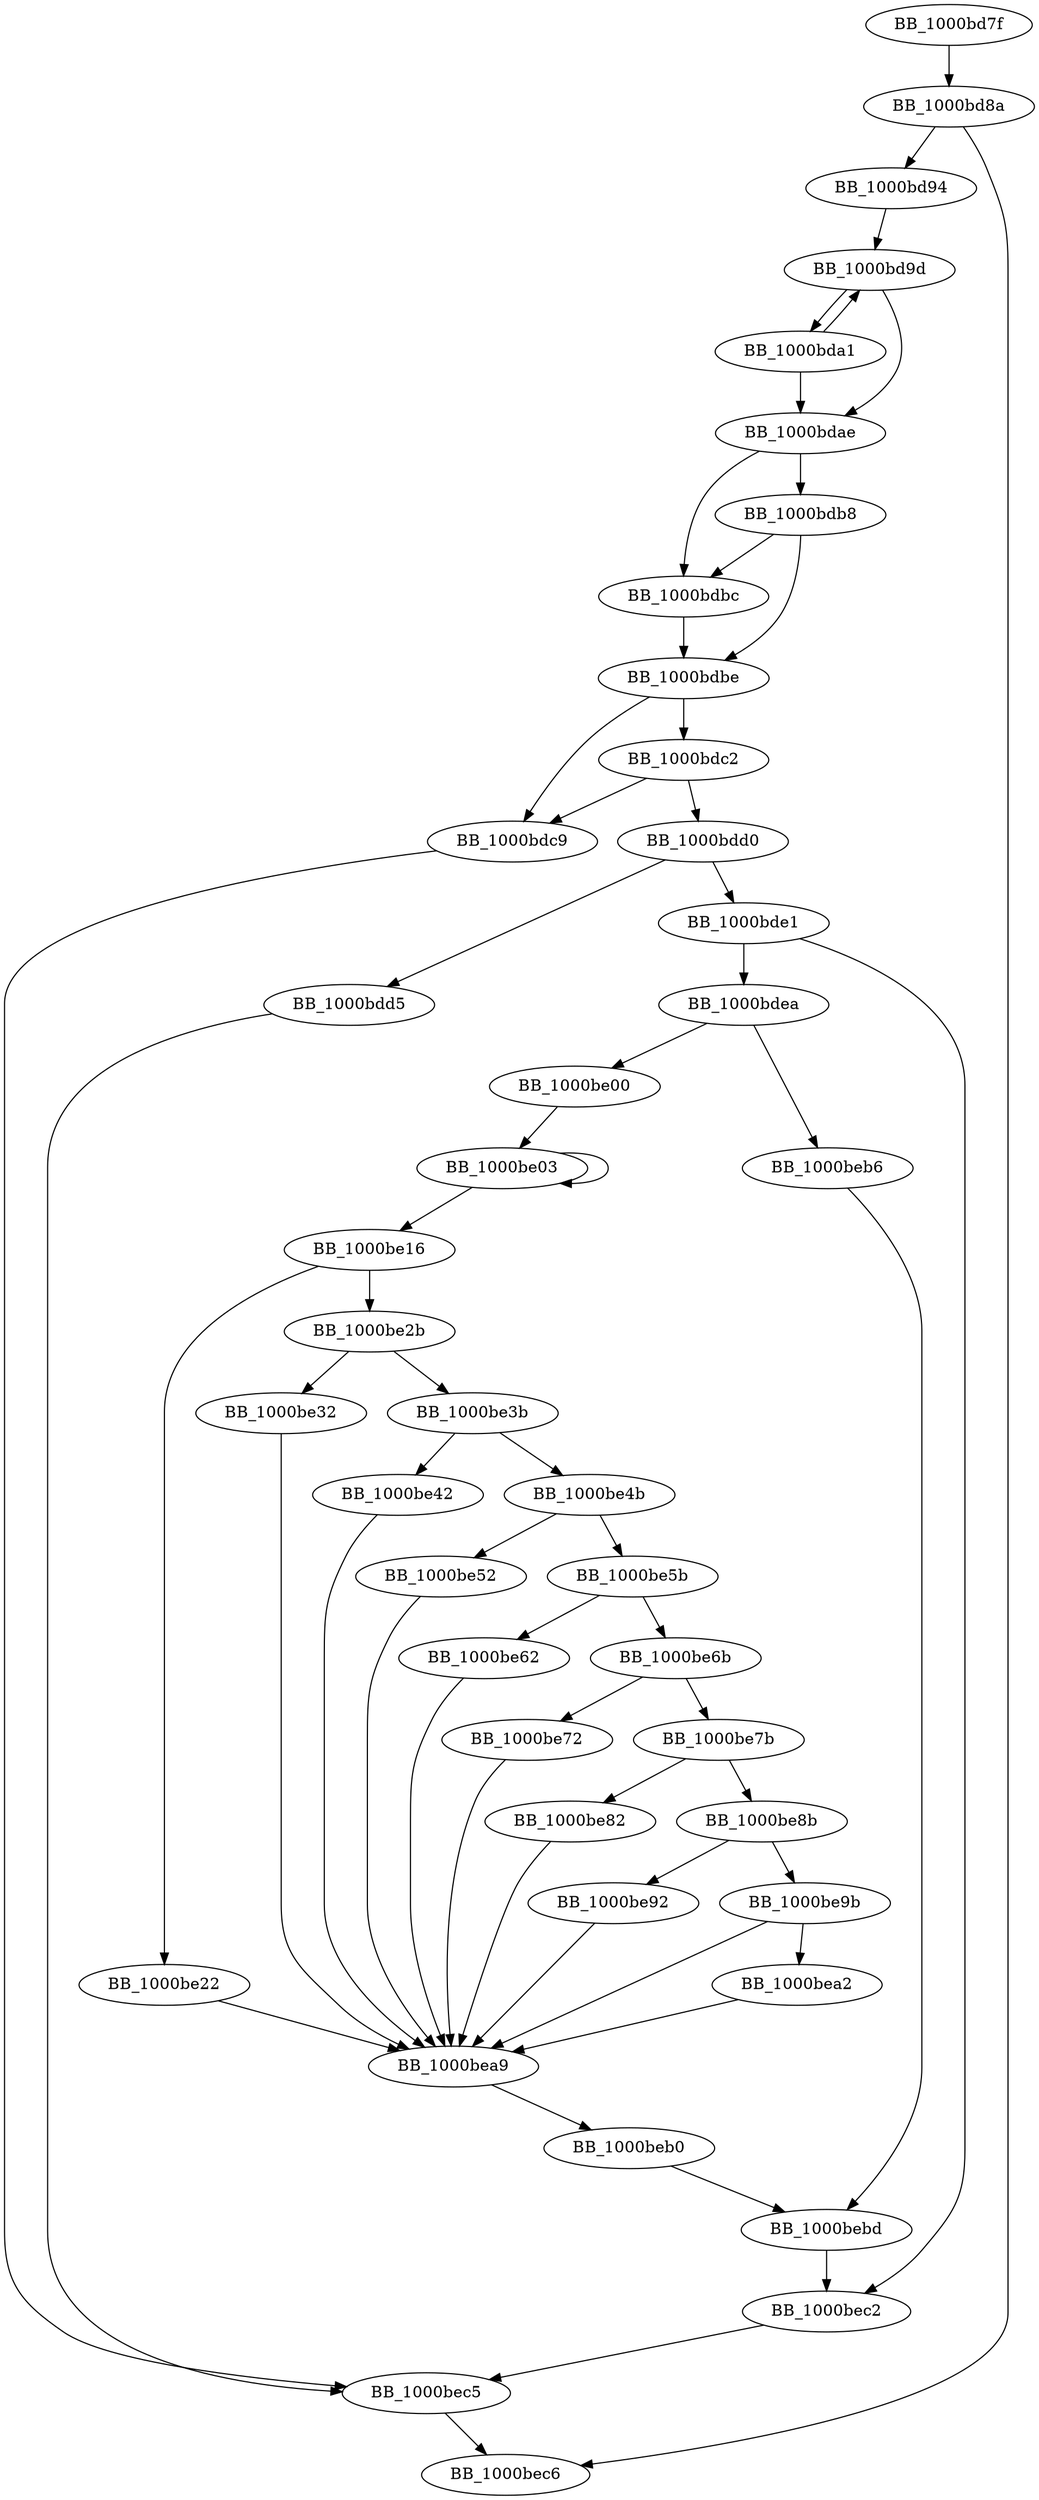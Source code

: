 DiGraph __XcptFilter{
BB_1000bd7f->BB_1000bd8a
BB_1000bd8a->BB_1000bd94
BB_1000bd8a->BB_1000bec6
BB_1000bd94->BB_1000bd9d
BB_1000bd9d->BB_1000bda1
BB_1000bd9d->BB_1000bdae
BB_1000bda1->BB_1000bd9d
BB_1000bda1->BB_1000bdae
BB_1000bdae->BB_1000bdb8
BB_1000bdae->BB_1000bdbc
BB_1000bdb8->BB_1000bdbc
BB_1000bdb8->BB_1000bdbe
BB_1000bdbc->BB_1000bdbe
BB_1000bdbe->BB_1000bdc2
BB_1000bdbe->BB_1000bdc9
BB_1000bdc2->BB_1000bdc9
BB_1000bdc2->BB_1000bdd0
BB_1000bdc9->BB_1000bec5
BB_1000bdd0->BB_1000bdd5
BB_1000bdd0->BB_1000bde1
BB_1000bdd5->BB_1000bec5
BB_1000bde1->BB_1000bdea
BB_1000bde1->BB_1000bec2
BB_1000bdea->BB_1000be00
BB_1000bdea->BB_1000beb6
BB_1000be00->BB_1000be03
BB_1000be03->BB_1000be03
BB_1000be03->BB_1000be16
BB_1000be16->BB_1000be22
BB_1000be16->BB_1000be2b
BB_1000be22->BB_1000bea9
BB_1000be2b->BB_1000be32
BB_1000be2b->BB_1000be3b
BB_1000be32->BB_1000bea9
BB_1000be3b->BB_1000be42
BB_1000be3b->BB_1000be4b
BB_1000be42->BB_1000bea9
BB_1000be4b->BB_1000be52
BB_1000be4b->BB_1000be5b
BB_1000be52->BB_1000bea9
BB_1000be5b->BB_1000be62
BB_1000be5b->BB_1000be6b
BB_1000be62->BB_1000bea9
BB_1000be6b->BB_1000be72
BB_1000be6b->BB_1000be7b
BB_1000be72->BB_1000bea9
BB_1000be7b->BB_1000be82
BB_1000be7b->BB_1000be8b
BB_1000be82->BB_1000bea9
BB_1000be8b->BB_1000be92
BB_1000be8b->BB_1000be9b
BB_1000be92->BB_1000bea9
BB_1000be9b->BB_1000bea2
BB_1000be9b->BB_1000bea9
BB_1000bea2->BB_1000bea9
BB_1000bea9->BB_1000beb0
BB_1000beb0->BB_1000bebd
BB_1000beb6->BB_1000bebd
BB_1000bebd->BB_1000bec2
BB_1000bec2->BB_1000bec5
BB_1000bec5->BB_1000bec6
}
